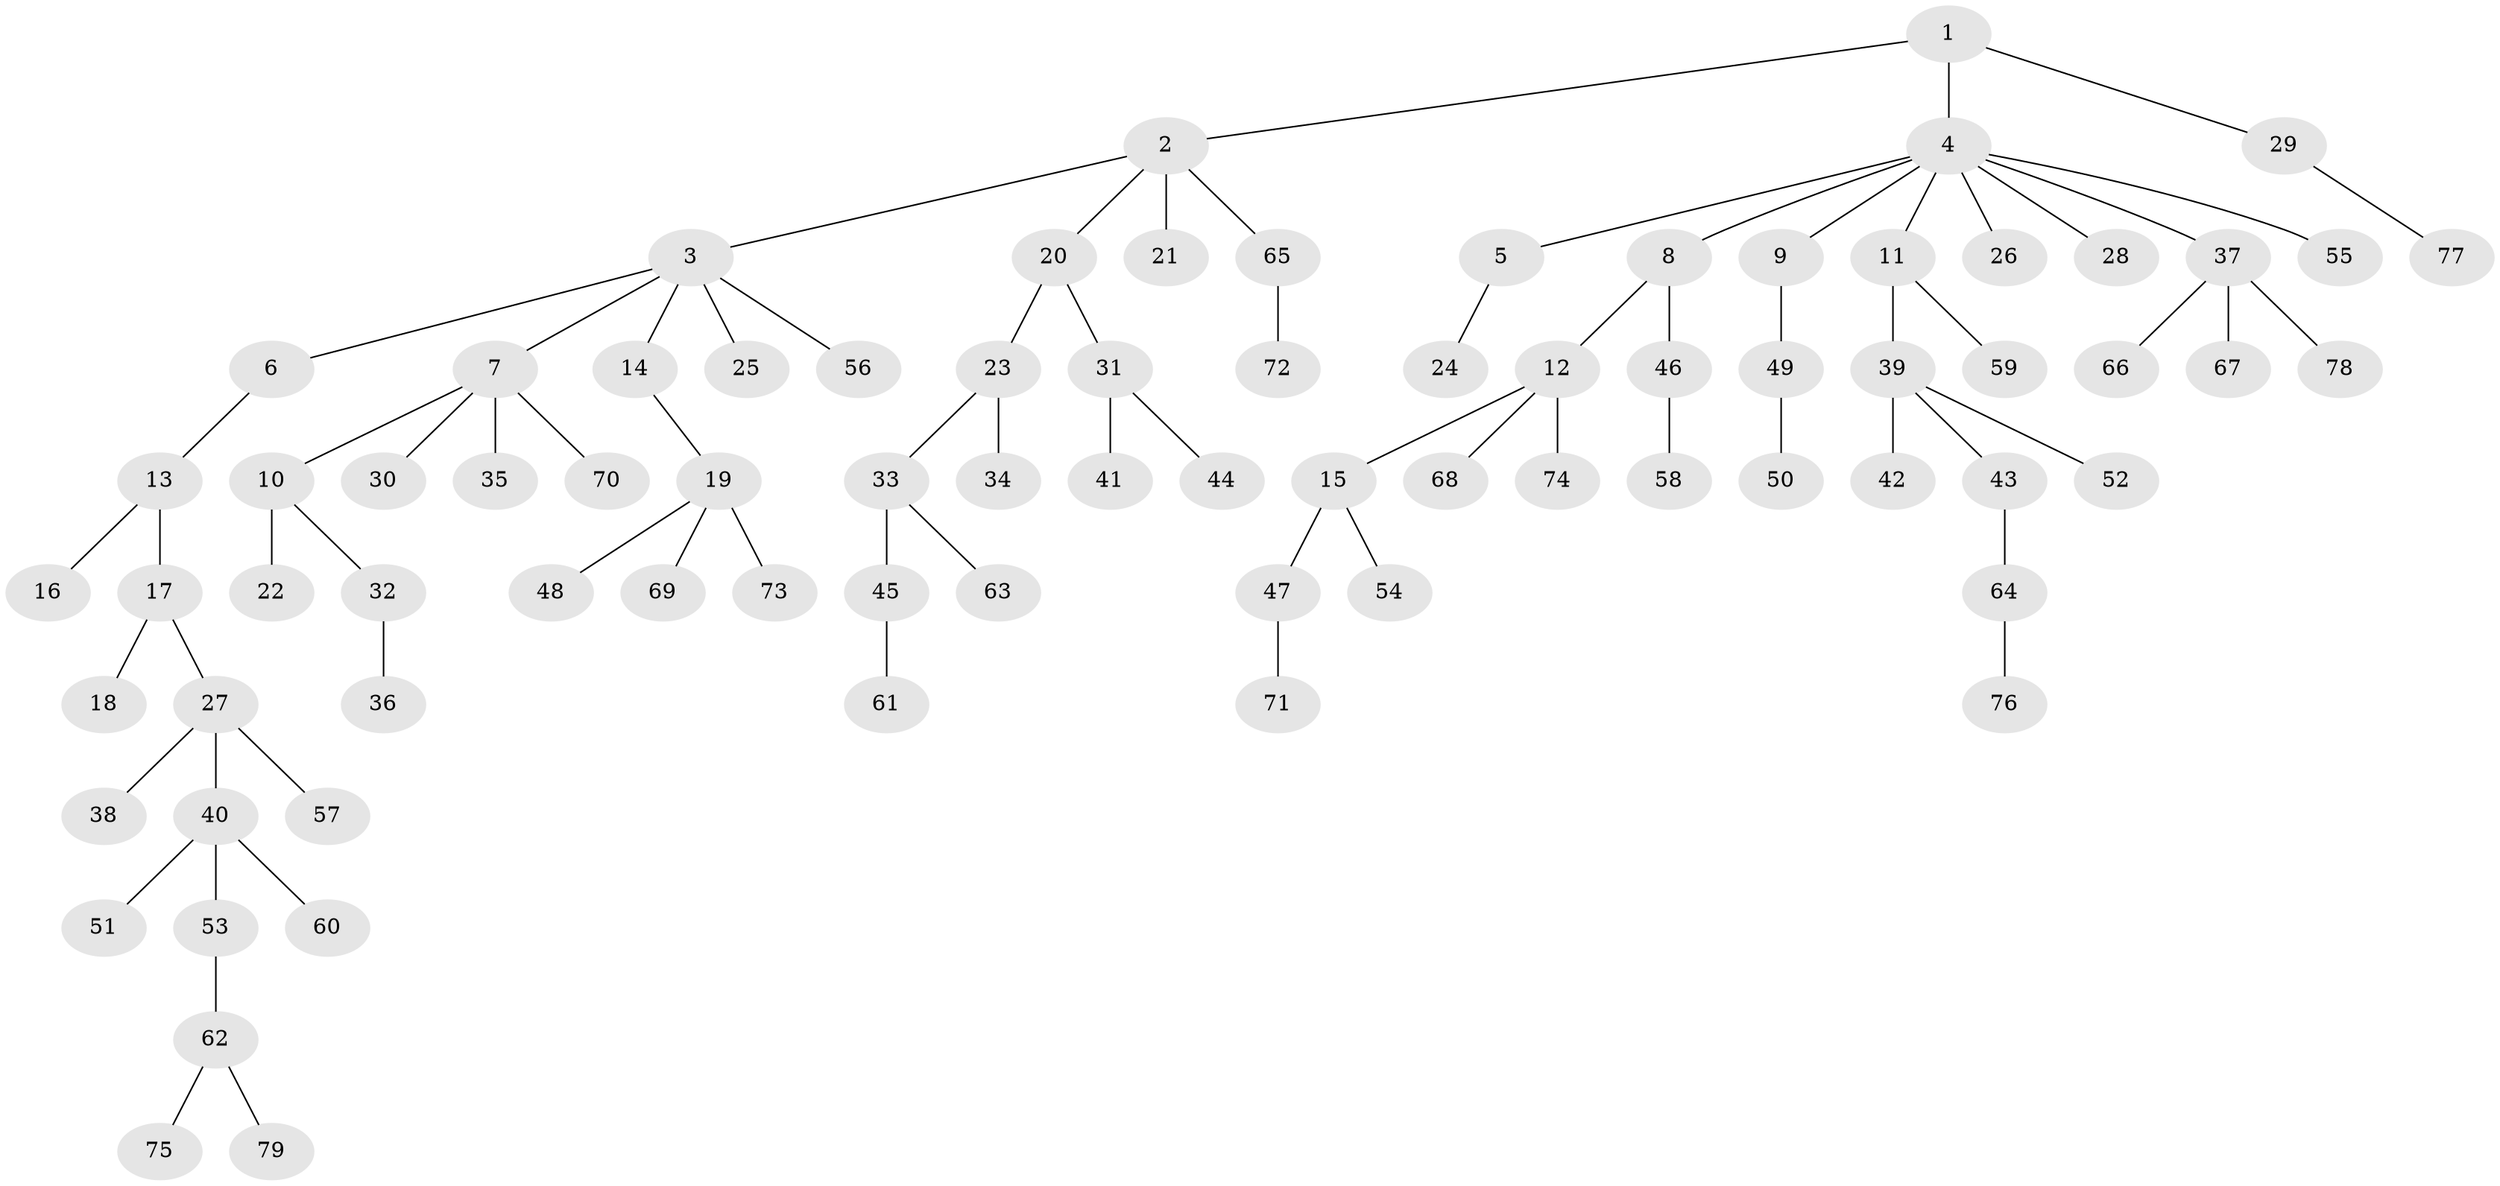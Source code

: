// coarse degree distribution, {2: 0.12727272727272726, 1: 0.6909090909090909, 4: 0.09090909090909091, 5: 0.03636363636363636, 10: 0.01818181818181818, 3: 0.01818181818181818, 13: 0.01818181818181818}
// Generated by graph-tools (version 1.1) at 2025/56/03/04/25 21:56:20]
// undirected, 79 vertices, 78 edges
graph export_dot {
graph [start="1"]
  node [color=gray90,style=filled];
  1;
  2;
  3;
  4;
  5;
  6;
  7;
  8;
  9;
  10;
  11;
  12;
  13;
  14;
  15;
  16;
  17;
  18;
  19;
  20;
  21;
  22;
  23;
  24;
  25;
  26;
  27;
  28;
  29;
  30;
  31;
  32;
  33;
  34;
  35;
  36;
  37;
  38;
  39;
  40;
  41;
  42;
  43;
  44;
  45;
  46;
  47;
  48;
  49;
  50;
  51;
  52;
  53;
  54;
  55;
  56;
  57;
  58;
  59;
  60;
  61;
  62;
  63;
  64;
  65;
  66;
  67;
  68;
  69;
  70;
  71;
  72;
  73;
  74;
  75;
  76;
  77;
  78;
  79;
  1 -- 2;
  1 -- 4;
  1 -- 29;
  2 -- 3;
  2 -- 20;
  2 -- 21;
  2 -- 65;
  3 -- 6;
  3 -- 7;
  3 -- 14;
  3 -- 25;
  3 -- 56;
  4 -- 5;
  4 -- 8;
  4 -- 9;
  4 -- 11;
  4 -- 26;
  4 -- 28;
  4 -- 37;
  4 -- 55;
  5 -- 24;
  6 -- 13;
  7 -- 10;
  7 -- 30;
  7 -- 35;
  7 -- 70;
  8 -- 12;
  8 -- 46;
  9 -- 49;
  10 -- 22;
  10 -- 32;
  11 -- 39;
  11 -- 59;
  12 -- 15;
  12 -- 68;
  12 -- 74;
  13 -- 16;
  13 -- 17;
  14 -- 19;
  15 -- 47;
  15 -- 54;
  17 -- 18;
  17 -- 27;
  19 -- 48;
  19 -- 69;
  19 -- 73;
  20 -- 23;
  20 -- 31;
  23 -- 33;
  23 -- 34;
  27 -- 38;
  27 -- 40;
  27 -- 57;
  29 -- 77;
  31 -- 41;
  31 -- 44;
  32 -- 36;
  33 -- 45;
  33 -- 63;
  37 -- 66;
  37 -- 67;
  37 -- 78;
  39 -- 42;
  39 -- 43;
  39 -- 52;
  40 -- 51;
  40 -- 53;
  40 -- 60;
  43 -- 64;
  45 -- 61;
  46 -- 58;
  47 -- 71;
  49 -- 50;
  53 -- 62;
  62 -- 75;
  62 -- 79;
  64 -- 76;
  65 -- 72;
}
